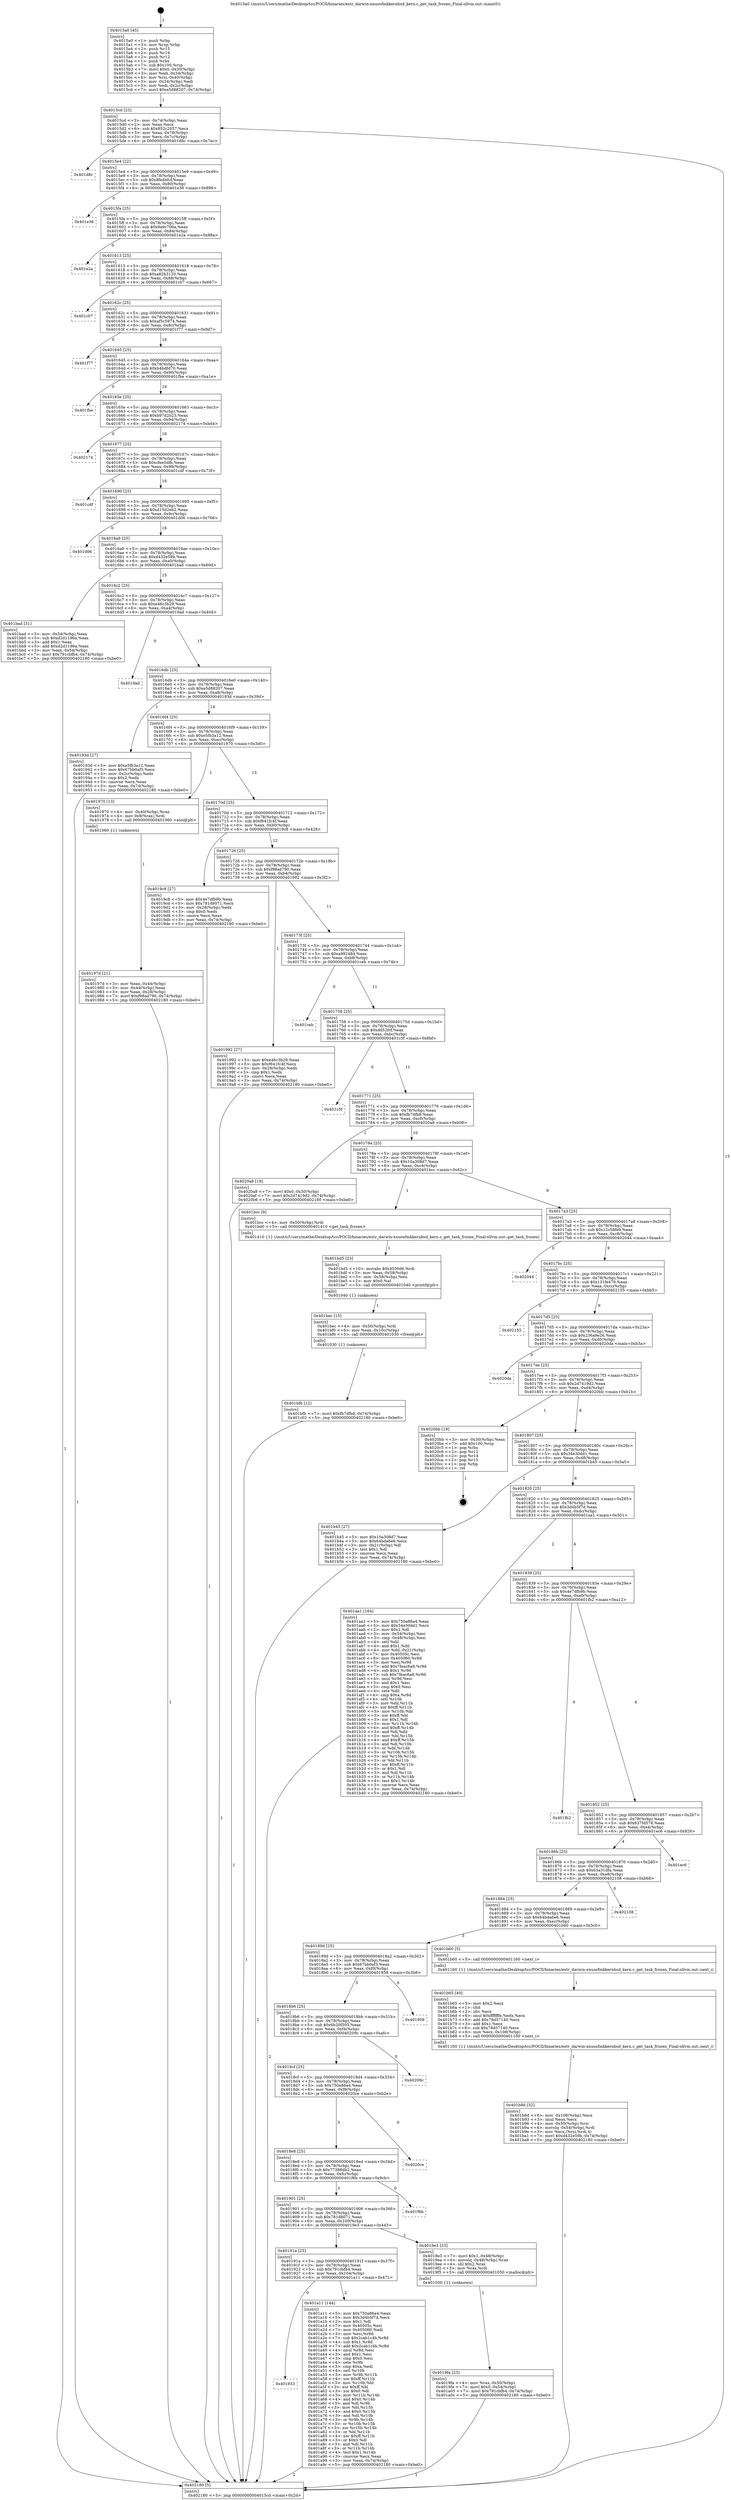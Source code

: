 digraph "0x4015a0" {
  label = "0x4015a0 (/mnt/c/Users/mathe/Desktop/tcc/POCII/binaries/extr_darwin-xnuosfmkkernbsd_kern.c_get_task_frozen_Final-ollvm.out::main(0))"
  labelloc = "t"
  node[shape=record]

  Entry [label="",width=0.3,height=0.3,shape=circle,fillcolor=black,style=filled]
  "0x4015cd" [label="{
     0x4015cd [23]\l
     | [instrs]\l
     &nbsp;&nbsp;0x4015cd \<+3\>: mov -0x74(%rbp),%eax\l
     &nbsp;&nbsp;0x4015d0 \<+2\>: mov %eax,%ecx\l
     &nbsp;&nbsp;0x4015d2 \<+6\>: sub $0x852c2057,%ecx\l
     &nbsp;&nbsp;0x4015d8 \<+3\>: mov %eax,-0x78(%rbp)\l
     &nbsp;&nbsp;0x4015db \<+3\>: mov %ecx,-0x7c(%rbp)\l
     &nbsp;&nbsp;0x4015de \<+6\>: je 0000000000401d8c \<main+0x7ec\>\l
  }"]
  "0x401d8c" [label="{
     0x401d8c\l
  }", style=dashed]
  "0x4015e4" [label="{
     0x4015e4 [22]\l
     | [instrs]\l
     &nbsp;&nbsp;0x4015e4 \<+5\>: jmp 00000000004015e9 \<main+0x49\>\l
     &nbsp;&nbsp;0x4015e9 \<+3\>: mov -0x78(%rbp),%eax\l
     &nbsp;&nbsp;0x4015ec \<+5\>: sub $0x8fe4bfcf,%eax\l
     &nbsp;&nbsp;0x4015f1 \<+3\>: mov %eax,-0x80(%rbp)\l
     &nbsp;&nbsp;0x4015f4 \<+6\>: je 0000000000401e36 \<main+0x896\>\l
  }"]
  Exit [label="",width=0.3,height=0.3,shape=circle,fillcolor=black,style=filled,peripheries=2]
  "0x401e36" [label="{
     0x401e36\l
  }", style=dashed]
  "0x4015fa" [label="{
     0x4015fa [25]\l
     | [instrs]\l
     &nbsp;&nbsp;0x4015fa \<+5\>: jmp 00000000004015ff \<main+0x5f\>\l
     &nbsp;&nbsp;0x4015ff \<+3\>: mov -0x78(%rbp),%eax\l
     &nbsp;&nbsp;0x401602 \<+5\>: sub $0x9a9c706a,%eax\l
     &nbsp;&nbsp;0x401607 \<+6\>: mov %eax,-0x84(%rbp)\l
     &nbsp;&nbsp;0x40160d \<+6\>: je 0000000000401e2a \<main+0x88a\>\l
  }"]
  "0x401bfb" [label="{
     0x401bfb [12]\l
     | [instrs]\l
     &nbsp;&nbsp;0x401bfb \<+7\>: movl $0xfb7dfb8,-0x74(%rbp)\l
     &nbsp;&nbsp;0x401c02 \<+5\>: jmp 0000000000402180 \<main+0xbe0\>\l
  }"]
  "0x401e2a" [label="{
     0x401e2a\l
  }", style=dashed]
  "0x401613" [label="{
     0x401613 [25]\l
     | [instrs]\l
     &nbsp;&nbsp;0x401613 \<+5\>: jmp 0000000000401618 \<main+0x78\>\l
     &nbsp;&nbsp;0x401618 \<+3\>: mov -0x78(%rbp),%eax\l
     &nbsp;&nbsp;0x40161b \<+5\>: sub $0xa82b3120,%eax\l
     &nbsp;&nbsp;0x401620 \<+6\>: mov %eax,-0x88(%rbp)\l
     &nbsp;&nbsp;0x401626 \<+6\>: je 0000000000401c07 \<main+0x667\>\l
  }"]
  "0x401bec" [label="{
     0x401bec [15]\l
     | [instrs]\l
     &nbsp;&nbsp;0x401bec \<+4\>: mov -0x50(%rbp),%rdi\l
     &nbsp;&nbsp;0x401bf0 \<+6\>: mov %eax,-0x10c(%rbp)\l
     &nbsp;&nbsp;0x401bf6 \<+5\>: call 0000000000401030 \<free@plt\>\l
     | [calls]\l
     &nbsp;&nbsp;0x401030 \{1\} (unknown)\l
  }"]
  "0x401c07" [label="{
     0x401c07\l
  }", style=dashed]
  "0x40162c" [label="{
     0x40162c [25]\l
     | [instrs]\l
     &nbsp;&nbsp;0x40162c \<+5\>: jmp 0000000000401631 \<main+0x91\>\l
     &nbsp;&nbsp;0x401631 \<+3\>: mov -0x78(%rbp),%eax\l
     &nbsp;&nbsp;0x401634 \<+5\>: sub $0xaf5c5974,%eax\l
     &nbsp;&nbsp;0x401639 \<+6\>: mov %eax,-0x8c(%rbp)\l
     &nbsp;&nbsp;0x40163f \<+6\>: je 0000000000401f77 \<main+0x9d7\>\l
  }"]
  "0x401bd5" [label="{
     0x401bd5 [23]\l
     | [instrs]\l
     &nbsp;&nbsp;0x401bd5 \<+10\>: movabs $0x4030d6,%rdi\l
     &nbsp;&nbsp;0x401bdf \<+3\>: mov %eax,-0x58(%rbp)\l
     &nbsp;&nbsp;0x401be2 \<+3\>: mov -0x58(%rbp),%esi\l
     &nbsp;&nbsp;0x401be5 \<+2\>: mov $0x0,%al\l
     &nbsp;&nbsp;0x401be7 \<+5\>: call 0000000000401040 \<printf@plt\>\l
     | [calls]\l
     &nbsp;&nbsp;0x401040 \{1\} (unknown)\l
  }"]
  "0x401f77" [label="{
     0x401f77\l
  }", style=dashed]
  "0x401645" [label="{
     0x401645 [25]\l
     | [instrs]\l
     &nbsp;&nbsp;0x401645 \<+5\>: jmp 000000000040164a \<main+0xaa\>\l
     &nbsp;&nbsp;0x40164a \<+3\>: mov -0x78(%rbp),%eax\l
     &nbsp;&nbsp;0x40164d \<+5\>: sub $0xb4bdfd70,%eax\l
     &nbsp;&nbsp;0x401652 \<+6\>: mov %eax,-0x90(%rbp)\l
     &nbsp;&nbsp;0x401658 \<+6\>: je 0000000000401fbe \<main+0xa1e\>\l
  }"]
  "0x401b8d" [label="{
     0x401b8d [32]\l
     | [instrs]\l
     &nbsp;&nbsp;0x401b8d \<+6\>: mov -0x108(%rbp),%ecx\l
     &nbsp;&nbsp;0x401b93 \<+3\>: imul %eax,%ecx\l
     &nbsp;&nbsp;0x401b96 \<+4\>: mov -0x50(%rbp),%rsi\l
     &nbsp;&nbsp;0x401b9a \<+4\>: movslq -0x54(%rbp),%rdi\l
     &nbsp;&nbsp;0x401b9e \<+3\>: mov %ecx,(%rsi,%rdi,4)\l
     &nbsp;&nbsp;0x401ba1 \<+7\>: movl $0xd432e59b,-0x74(%rbp)\l
     &nbsp;&nbsp;0x401ba8 \<+5\>: jmp 0000000000402180 \<main+0xbe0\>\l
  }"]
  "0x401fbe" [label="{
     0x401fbe\l
  }", style=dashed]
  "0x40165e" [label="{
     0x40165e [25]\l
     | [instrs]\l
     &nbsp;&nbsp;0x40165e \<+5\>: jmp 0000000000401663 \<main+0xc3\>\l
     &nbsp;&nbsp;0x401663 \<+3\>: mov -0x78(%rbp),%eax\l
     &nbsp;&nbsp;0x401666 \<+5\>: sub $0xb97d2b23,%eax\l
     &nbsp;&nbsp;0x40166b \<+6\>: mov %eax,-0x94(%rbp)\l
     &nbsp;&nbsp;0x401671 \<+6\>: je 0000000000402174 \<main+0xbd4\>\l
  }"]
  "0x401b65" [label="{
     0x401b65 [40]\l
     | [instrs]\l
     &nbsp;&nbsp;0x401b65 \<+5\>: mov $0x2,%ecx\l
     &nbsp;&nbsp;0x401b6a \<+1\>: cltd\l
     &nbsp;&nbsp;0x401b6b \<+2\>: idiv %ecx\l
     &nbsp;&nbsp;0x401b6d \<+6\>: imul $0xfffffffe,%edx,%ecx\l
     &nbsp;&nbsp;0x401b73 \<+6\>: add $0x78d57140,%ecx\l
     &nbsp;&nbsp;0x401b79 \<+3\>: add $0x1,%ecx\l
     &nbsp;&nbsp;0x401b7c \<+6\>: sub $0x78d57140,%ecx\l
     &nbsp;&nbsp;0x401b82 \<+6\>: mov %ecx,-0x108(%rbp)\l
     &nbsp;&nbsp;0x401b88 \<+5\>: call 0000000000401160 \<next_i\>\l
     | [calls]\l
     &nbsp;&nbsp;0x401160 \{1\} (/mnt/c/Users/mathe/Desktop/tcc/POCII/binaries/extr_darwin-xnuosfmkkernbsd_kern.c_get_task_frozen_Final-ollvm.out::next_i)\l
  }"]
  "0x402174" [label="{
     0x402174\l
  }", style=dashed]
  "0x401677" [label="{
     0x401677 [25]\l
     | [instrs]\l
     &nbsp;&nbsp;0x401677 \<+5\>: jmp 000000000040167c \<main+0xdc\>\l
     &nbsp;&nbsp;0x40167c \<+3\>: mov -0x78(%rbp),%eax\l
     &nbsp;&nbsp;0x40167f \<+5\>: sub $0xcfee5dfb,%eax\l
     &nbsp;&nbsp;0x401684 \<+6\>: mov %eax,-0x98(%rbp)\l
     &nbsp;&nbsp;0x40168a \<+6\>: je 0000000000401cdf \<main+0x73f\>\l
  }"]
  "0x401933" [label="{
     0x401933\l
  }", style=dashed]
  "0x401cdf" [label="{
     0x401cdf\l
  }", style=dashed]
  "0x401690" [label="{
     0x401690 [25]\l
     | [instrs]\l
     &nbsp;&nbsp;0x401690 \<+5\>: jmp 0000000000401695 \<main+0xf5\>\l
     &nbsp;&nbsp;0x401695 \<+3\>: mov -0x78(%rbp),%eax\l
     &nbsp;&nbsp;0x401698 \<+5\>: sub $0xd15d2eb2,%eax\l
     &nbsp;&nbsp;0x40169d \<+6\>: mov %eax,-0x9c(%rbp)\l
     &nbsp;&nbsp;0x4016a3 \<+6\>: je 0000000000401d06 \<main+0x766\>\l
  }"]
  "0x401a11" [label="{
     0x401a11 [144]\l
     | [instrs]\l
     &nbsp;&nbsp;0x401a11 \<+5\>: mov $0x750a86a4,%eax\l
     &nbsp;&nbsp;0x401a16 \<+5\>: mov $0x3d4b5f7d,%ecx\l
     &nbsp;&nbsp;0x401a1b \<+2\>: mov $0x1,%dl\l
     &nbsp;&nbsp;0x401a1d \<+7\>: mov 0x40505c,%esi\l
     &nbsp;&nbsp;0x401a24 \<+7\>: mov 0x405060,%edi\l
     &nbsp;&nbsp;0x401a2b \<+3\>: mov %esi,%r8d\l
     &nbsp;&nbsp;0x401a2e \<+7\>: sub $0x2cab1c4b,%r8d\l
     &nbsp;&nbsp;0x401a35 \<+4\>: sub $0x1,%r8d\l
     &nbsp;&nbsp;0x401a39 \<+7\>: add $0x2cab1c4b,%r8d\l
     &nbsp;&nbsp;0x401a40 \<+4\>: imul %r8d,%esi\l
     &nbsp;&nbsp;0x401a44 \<+3\>: and $0x1,%esi\l
     &nbsp;&nbsp;0x401a47 \<+3\>: cmp $0x0,%esi\l
     &nbsp;&nbsp;0x401a4a \<+4\>: sete %r9b\l
     &nbsp;&nbsp;0x401a4e \<+3\>: cmp $0xa,%edi\l
     &nbsp;&nbsp;0x401a51 \<+4\>: setl %r10b\l
     &nbsp;&nbsp;0x401a55 \<+3\>: mov %r9b,%r11b\l
     &nbsp;&nbsp;0x401a58 \<+4\>: xor $0xff,%r11b\l
     &nbsp;&nbsp;0x401a5c \<+3\>: mov %r10b,%bl\l
     &nbsp;&nbsp;0x401a5f \<+3\>: xor $0xff,%bl\l
     &nbsp;&nbsp;0x401a62 \<+3\>: xor $0x0,%dl\l
     &nbsp;&nbsp;0x401a65 \<+3\>: mov %r11b,%r14b\l
     &nbsp;&nbsp;0x401a68 \<+4\>: and $0x0,%r14b\l
     &nbsp;&nbsp;0x401a6c \<+3\>: and %dl,%r9b\l
     &nbsp;&nbsp;0x401a6f \<+3\>: mov %bl,%r15b\l
     &nbsp;&nbsp;0x401a72 \<+4\>: and $0x0,%r15b\l
     &nbsp;&nbsp;0x401a76 \<+3\>: and %dl,%r10b\l
     &nbsp;&nbsp;0x401a79 \<+3\>: or %r9b,%r14b\l
     &nbsp;&nbsp;0x401a7c \<+3\>: or %r10b,%r15b\l
     &nbsp;&nbsp;0x401a7f \<+3\>: xor %r15b,%r14b\l
     &nbsp;&nbsp;0x401a82 \<+3\>: or %bl,%r11b\l
     &nbsp;&nbsp;0x401a85 \<+4\>: xor $0xff,%r11b\l
     &nbsp;&nbsp;0x401a89 \<+3\>: or $0x0,%dl\l
     &nbsp;&nbsp;0x401a8c \<+3\>: and %dl,%r11b\l
     &nbsp;&nbsp;0x401a8f \<+3\>: or %r11b,%r14b\l
     &nbsp;&nbsp;0x401a92 \<+4\>: test $0x1,%r14b\l
     &nbsp;&nbsp;0x401a96 \<+3\>: cmovne %ecx,%eax\l
     &nbsp;&nbsp;0x401a99 \<+3\>: mov %eax,-0x74(%rbp)\l
     &nbsp;&nbsp;0x401a9c \<+5\>: jmp 0000000000402180 \<main+0xbe0\>\l
  }"]
  "0x401d06" [label="{
     0x401d06\l
  }", style=dashed]
  "0x4016a9" [label="{
     0x4016a9 [25]\l
     | [instrs]\l
     &nbsp;&nbsp;0x4016a9 \<+5\>: jmp 00000000004016ae \<main+0x10e\>\l
     &nbsp;&nbsp;0x4016ae \<+3\>: mov -0x78(%rbp),%eax\l
     &nbsp;&nbsp;0x4016b1 \<+5\>: sub $0xd432e59b,%eax\l
     &nbsp;&nbsp;0x4016b6 \<+6\>: mov %eax,-0xa0(%rbp)\l
     &nbsp;&nbsp;0x4016bc \<+6\>: je 0000000000401bad \<main+0x60d\>\l
  }"]
  "0x4019fa" [label="{
     0x4019fa [23]\l
     | [instrs]\l
     &nbsp;&nbsp;0x4019fa \<+4\>: mov %rax,-0x50(%rbp)\l
     &nbsp;&nbsp;0x4019fe \<+7\>: movl $0x0,-0x54(%rbp)\l
     &nbsp;&nbsp;0x401a05 \<+7\>: movl $0x791cbfb4,-0x74(%rbp)\l
     &nbsp;&nbsp;0x401a0c \<+5\>: jmp 0000000000402180 \<main+0xbe0\>\l
  }"]
  "0x401bad" [label="{
     0x401bad [31]\l
     | [instrs]\l
     &nbsp;&nbsp;0x401bad \<+3\>: mov -0x54(%rbp),%eax\l
     &nbsp;&nbsp;0x401bb0 \<+5\>: sub $0xd2d1196a,%eax\l
     &nbsp;&nbsp;0x401bb5 \<+3\>: add $0x1,%eax\l
     &nbsp;&nbsp;0x401bb8 \<+5\>: add $0xd2d1196a,%eax\l
     &nbsp;&nbsp;0x401bbd \<+3\>: mov %eax,-0x54(%rbp)\l
     &nbsp;&nbsp;0x401bc0 \<+7\>: movl $0x791cbfb4,-0x74(%rbp)\l
     &nbsp;&nbsp;0x401bc7 \<+5\>: jmp 0000000000402180 \<main+0xbe0\>\l
  }"]
  "0x4016c2" [label="{
     0x4016c2 [25]\l
     | [instrs]\l
     &nbsp;&nbsp;0x4016c2 \<+5\>: jmp 00000000004016c7 \<main+0x127\>\l
     &nbsp;&nbsp;0x4016c7 \<+3\>: mov -0x78(%rbp),%eax\l
     &nbsp;&nbsp;0x4016ca \<+5\>: sub $0xe46c3b29,%eax\l
     &nbsp;&nbsp;0x4016cf \<+6\>: mov %eax,-0xa4(%rbp)\l
     &nbsp;&nbsp;0x4016d5 \<+6\>: je 00000000004019ad \<main+0x40d\>\l
  }"]
  "0x40191a" [label="{
     0x40191a [25]\l
     | [instrs]\l
     &nbsp;&nbsp;0x40191a \<+5\>: jmp 000000000040191f \<main+0x37f\>\l
     &nbsp;&nbsp;0x40191f \<+3\>: mov -0x78(%rbp),%eax\l
     &nbsp;&nbsp;0x401922 \<+5\>: sub $0x791cbfb4,%eax\l
     &nbsp;&nbsp;0x401927 \<+6\>: mov %eax,-0x104(%rbp)\l
     &nbsp;&nbsp;0x40192d \<+6\>: je 0000000000401a11 \<main+0x471\>\l
  }"]
  "0x4019ad" [label="{
     0x4019ad\l
  }", style=dashed]
  "0x4016db" [label="{
     0x4016db [25]\l
     | [instrs]\l
     &nbsp;&nbsp;0x4016db \<+5\>: jmp 00000000004016e0 \<main+0x140\>\l
     &nbsp;&nbsp;0x4016e0 \<+3\>: mov -0x78(%rbp),%eax\l
     &nbsp;&nbsp;0x4016e3 \<+5\>: sub $0xe5d88207,%eax\l
     &nbsp;&nbsp;0x4016e8 \<+6\>: mov %eax,-0xa8(%rbp)\l
     &nbsp;&nbsp;0x4016ee \<+6\>: je 000000000040193d \<main+0x39d\>\l
  }"]
  "0x4019e3" [label="{
     0x4019e3 [23]\l
     | [instrs]\l
     &nbsp;&nbsp;0x4019e3 \<+7\>: movl $0x1,-0x48(%rbp)\l
     &nbsp;&nbsp;0x4019ea \<+4\>: movslq -0x48(%rbp),%rax\l
     &nbsp;&nbsp;0x4019ee \<+4\>: shl $0x2,%rax\l
     &nbsp;&nbsp;0x4019f2 \<+3\>: mov %rax,%rdi\l
     &nbsp;&nbsp;0x4019f5 \<+5\>: call 0000000000401050 \<malloc@plt\>\l
     | [calls]\l
     &nbsp;&nbsp;0x401050 \{1\} (unknown)\l
  }"]
  "0x40193d" [label="{
     0x40193d [27]\l
     | [instrs]\l
     &nbsp;&nbsp;0x40193d \<+5\>: mov $0xe5fb3a12,%eax\l
     &nbsp;&nbsp;0x401942 \<+5\>: mov $0x67bb0af3,%ecx\l
     &nbsp;&nbsp;0x401947 \<+3\>: mov -0x2c(%rbp),%edx\l
     &nbsp;&nbsp;0x40194a \<+3\>: cmp $0x2,%edx\l
     &nbsp;&nbsp;0x40194d \<+3\>: cmovne %ecx,%eax\l
     &nbsp;&nbsp;0x401950 \<+3\>: mov %eax,-0x74(%rbp)\l
     &nbsp;&nbsp;0x401953 \<+5\>: jmp 0000000000402180 \<main+0xbe0\>\l
  }"]
  "0x4016f4" [label="{
     0x4016f4 [25]\l
     | [instrs]\l
     &nbsp;&nbsp;0x4016f4 \<+5\>: jmp 00000000004016f9 \<main+0x159\>\l
     &nbsp;&nbsp;0x4016f9 \<+3\>: mov -0x78(%rbp),%eax\l
     &nbsp;&nbsp;0x4016fc \<+5\>: sub $0xe5fb3a12,%eax\l
     &nbsp;&nbsp;0x401701 \<+6\>: mov %eax,-0xac(%rbp)\l
     &nbsp;&nbsp;0x401707 \<+6\>: je 0000000000401970 \<main+0x3d0\>\l
  }"]
  "0x402180" [label="{
     0x402180 [5]\l
     | [instrs]\l
     &nbsp;&nbsp;0x402180 \<+5\>: jmp 00000000004015cd \<main+0x2d\>\l
  }"]
  "0x4015a0" [label="{
     0x4015a0 [45]\l
     | [instrs]\l
     &nbsp;&nbsp;0x4015a0 \<+1\>: push %rbp\l
     &nbsp;&nbsp;0x4015a1 \<+3\>: mov %rsp,%rbp\l
     &nbsp;&nbsp;0x4015a4 \<+2\>: push %r15\l
     &nbsp;&nbsp;0x4015a6 \<+2\>: push %r14\l
     &nbsp;&nbsp;0x4015a8 \<+2\>: push %r12\l
     &nbsp;&nbsp;0x4015aa \<+1\>: push %rbx\l
     &nbsp;&nbsp;0x4015ab \<+7\>: sub $0x100,%rsp\l
     &nbsp;&nbsp;0x4015b2 \<+7\>: movl $0x0,-0x30(%rbp)\l
     &nbsp;&nbsp;0x4015b9 \<+3\>: mov %edi,-0x34(%rbp)\l
     &nbsp;&nbsp;0x4015bc \<+4\>: mov %rsi,-0x40(%rbp)\l
     &nbsp;&nbsp;0x4015c0 \<+3\>: mov -0x34(%rbp),%edi\l
     &nbsp;&nbsp;0x4015c3 \<+3\>: mov %edi,-0x2c(%rbp)\l
     &nbsp;&nbsp;0x4015c6 \<+7\>: movl $0xe5d88207,-0x74(%rbp)\l
  }"]
  "0x401901" [label="{
     0x401901 [25]\l
     | [instrs]\l
     &nbsp;&nbsp;0x401901 \<+5\>: jmp 0000000000401906 \<main+0x366\>\l
     &nbsp;&nbsp;0x401906 \<+3\>: mov -0x78(%rbp),%eax\l
     &nbsp;&nbsp;0x401909 \<+5\>: sub $0x781d8071,%eax\l
     &nbsp;&nbsp;0x40190e \<+6\>: mov %eax,-0x100(%rbp)\l
     &nbsp;&nbsp;0x401914 \<+6\>: je 00000000004019e3 \<main+0x443\>\l
  }"]
  "0x401970" [label="{
     0x401970 [13]\l
     | [instrs]\l
     &nbsp;&nbsp;0x401970 \<+4\>: mov -0x40(%rbp),%rax\l
     &nbsp;&nbsp;0x401974 \<+4\>: mov 0x8(%rax),%rdi\l
     &nbsp;&nbsp;0x401978 \<+5\>: call 0000000000401060 \<atoi@plt\>\l
     | [calls]\l
     &nbsp;&nbsp;0x401060 \{1\} (unknown)\l
  }"]
  "0x40170d" [label="{
     0x40170d [25]\l
     | [instrs]\l
     &nbsp;&nbsp;0x40170d \<+5\>: jmp 0000000000401712 \<main+0x172\>\l
     &nbsp;&nbsp;0x401712 \<+3\>: mov -0x78(%rbp),%eax\l
     &nbsp;&nbsp;0x401715 \<+5\>: sub $0xf641fc4f,%eax\l
     &nbsp;&nbsp;0x40171a \<+6\>: mov %eax,-0xb0(%rbp)\l
     &nbsp;&nbsp;0x401720 \<+6\>: je 00000000004019c8 \<main+0x428\>\l
  }"]
  "0x40197d" [label="{
     0x40197d [21]\l
     | [instrs]\l
     &nbsp;&nbsp;0x40197d \<+3\>: mov %eax,-0x44(%rbp)\l
     &nbsp;&nbsp;0x401980 \<+3\>: mov -0x44(%rbp),%eax\l
     &nbsp;&nbsp;0x401983 \<+3\>: mov %eax,-0x28(%rbp)\l
     &nbsp;&nbsp;0x401986 \<+7\>: movl $0xf98ad790,-0x74(%rbp)\l
     &nbsp;&nbsp;0x40198d \<+5\>: jmp 0000000000402180 \<main+0xbe0\>\l
  }"]
  "0x401f6b" [label="{
     0x401f6b\l
  }", style=dashed]
  "0x4019c8" [label="{
     0x4019c8 [27]\l
     | [instrs]\l
     &nbsp;&nbsp;0x4019c8 \<+5\>: mov $0x4e7dfb9b,%eax\l
     &nbsp;&nbsp;0x4019cd \<+5\>: mov $0x781d8071,%ecx\l
     &nbsp;&nbsp;0x4019d2 \<+3\>: mov -0x28(%rbp),%edx\l
     &nbsp;&nbsp;0x4019d5 \<+3\>: cmp $0x0,%edx\l
     &nbsp;&nbsp;0x4019d8 \<+3\>: cmove %ecx,%eax\l
     &nbsp;&nbsp;0x4019db \<+3\>: mov %eax,-0x74(%rbp)\l
     &nbsp;&nbsp;0x4019de \<+5\>: jmp 0000000000402180 \<main+0xbe0\>\l
  }"]
  "0x401726" [label="{
     0x401726 [25]\l
     | [instrs]\l
     &nbsp;&nbsp;0x401726 \<+5\>: jmp 000000000040172b \<main+0x18b\>\l
     &nbsp;&nbsp;0x40172b \<+3\>: mov -0x78(%rbp),%eax\l
     &nbsp;&nbsp;0x40172e \<+5\>: sub $0xf98ad790,%eax\l
     &nbsp;&nbsp;0x401733 \<+6\>: mov %eax,-0xb4(%rbp)\l
     &nbsp;&nbsp;0x401739 \<+6\>: je 0000000000401992 \<main+0x3f2\>\l
  }"]
  "0x4018e8" [label="{
     0x4018e8 [25]\l
     | [instrs]\l
     &nbsp;&nbsp;0x4018e8 \<+5\>: jmp 00000000004018ed \<main+0x34d\>\l
     &nbsp;&nbsp;0x4018ed \<+3\>: mov -0x78(%rbp),%eax\l
     &nbsp;&nbsp;0x4018f0 \<+5\>: sub $0x77388db2,%eax\l
     &nbsp;&nbsp;0x4018f5 \<+6\>: mov %eax,-0xfc(%rbp)\l
     &nbsp;&nbsp;0x4018fb \<+6\>: je 0000000000401f6b \<main+0x9cb\>\l
  }"]
  "0x401992" [label="{
     0x401992 [27]\l
     | [instrs]\l
     &nbsp;&nbsp;0x401992 \<+5\>: mov $0xe46c3b29,%eax\l
     &nbsp;&nbsp;0x401997 \<+5\>: mov $0xf641fc4f,%ecx\l
     &nbsp;&nbsp;0x40199c \<+3\>: mov -0x28(%rbp),%edx\l
     &nbsp;&nbsp;0x40199f \<+3\>: cmp $0x1,%edx\l
     &nbsp;&nbsp;0x4019a2 \<+3\>: cmovl %ecx,%eax\l
     &nbsp;&nbsp;0x4019a5 \<+3\>: mov %eax,-0x74(%rbp)\l
     &nbsp;&nbsp;0x4019a8 \<+5\>: jmp 0000000000402180 \<main+0xbe0\>\l
  }"]
  "0x40173f" [label="{
     0x40173f [25]\l
     | [instrs]\l
     &nbsp;&nbsp;0x40173f \<+5\>: jmp 0000000000401744 \<main+0x1a4\>\l
     &nbsp;&nbsp;0x401744 \<+3\>: mov -0x78(%rbp),%eax\l
     &nbsp;&nbsp;0x401747 \<+5\>: sub $0xa992484,%eax\l
     &nbsp;&nbsp;0x40174c \<+6\>: mov %eax,-0xb8(%rbp)\l
     &nbsp;&nbsp;0x401752 \<+6\>: je 0000000000401ceb \<main+0x74b\>\l
  }"]
  "0x4020ce" [label="{
     0x4020ce\l
  }", style=dashed]
  "0x401ceb" [label="{
     0x401ceb\l
  }", style=dashed]
  "0x401758" [label="{
     0x401758 [25]\l
     | [instrs]\l
     &nbsp;&nbsp;0x401758 \<+5\>: jmp 000000000040175d \<main+0x1bd\>\l
     &nbsp;&nbsp;0x40175d \<+3\>: mov -0x78(%rbp),%eax\l
     &nbsp;&nbsp;0x401760 \<+5\>: sub $0xdd52fcf,%eax\l
     &nbsp;&nbsp;0x401765 \<+6\>: mov %eax,-0xbc(%rbp)\l
     &nbsp;&nbsp;0x40176b \<+6\>: je 0000000000401c5f \<main+0x6bf\>\l
  }"]
  "0x4018cf" [label="{
     0x4018cf [25]\l
     | [instrs]\l
     &nbsp;&nbsp;0x4018cf \<+5\>: jmp 00000000004018d4 \<main+0x334\>\l
     &nbsp;&nbsp;0x4018d4 \<+3\>: mov -0x78(%rbp),%eax\l
     &nbsp;&nbsp;0x4018d7 \<+5\>: sub $0x750a86a4,%eax\l
     &nbsp;&nbsp;0x4018dc \<+6\>: mov %eax,-0xf8(%rbp)\l
     &nbsp;&nbsp;0x4018e2 \<+6\>: je 00000000004020ce \<main+0xb2e\>\l
  }"]
  "0x401c5f" [label="{
     0x401c5f\l
  }", style=dashed]
  "0x401771" [label="{
     0x401771 [25]\l
     | [instrs]\l
     &nbsp;&nbsp;0x401771 \<+5\>: jmp 0000000000401776 \<main+0x1d6\>\l
     &nbsp;&nbsp;0x401776 \<+3\>: mov -0x78(%rbp),%eax\l
     &nbsp;&nbsp;0x401779 \<+5\>: sub $0xfb7dfb8,%eax\l
     &nbsp;&nbsp;0x40177e \<+6\>: mov %eax,-0xc0(%rbp)\l
     &nbsp;&nbsp;0x401784 \<+6\>: je 00000000004020a8 \<main+0xb08\>\l
  }"]
  "0x40209c" [label="{
     0x40209c\l
  }", style=dashed]
  "0x4020a8" [label="{
     0x4020a8 [19]\l
     | [instrs]\l
     &nbsp;&nbsp;0x4020a8 \<+7\>: movl $0x0,-0x30(%rbp)\l
     &nbsp;&nbsp;0x4020af \<+7\>: movl $0x2d7419d2,-0x74(%rbp)\l
     &nbsp;&nbsp;0x4020b6 \<+5\>: jmp 0000000000402180 \<main+0xbe0\>\l
  }"]
  "0x40178a" [label="{
     0x40178a [25]\l
     | [instrs]\l
     &nbsp;&nbsp;0x40178a \<+5\>: jmp 000000000040178f \<main+0x1ef\>\l
     &nbsp;&nbsp;0x40178f \<+3\>: mov -0x78(%rbp),%eax\l
     &nbsp;&nbsp;0x401792 \<+5\>: sub $0x10a308d7,%eax\l
     &nbsp;&nbsp;0x401797 \<+6\>: mov %eax,-0xc4(%rbp)\l
     &nbsp;&nbsp;0x40179d \<+6\>: je 0000000000401bcc \<main+0x62c\>\l
  }"]
  "0x4018b6" [label="{
     0x4018b6 [25]\l
     | [instrs]\l
     &nbsp;&nbsp;0x4018b6 \<+5\>: jmp 00000000004018bb \<main+0x31b\>\l
     &nbsp;&nbsp;0x4018bb \<+3\>: mov -0x78(%rbp),%eax\l
     &nbsp;&nbsp;0x4018be \<+5\>: sub $0x6b20f505,%eax\l
     &nbsp;&nbsp;0x4018c3 \<+6\>: mov %eax,-0xf4(%rbp)\l
     &nbsp;&nbsp;0x4018c9 \<+6\>: je 000000000040209c \<main+0xafc\>\l
  }"]
  "0x401bcc" [label="{
     0x401bcc [9]\l
     | [instrs]\l
     &nbsp;&nbsp;0x401bcc \<+4\>: mov -0x50(%rbp),%rdi\l
     &nbsp;&nbsp;0x401bd0 \<+5\>: call 0000000000401410 \<get_task_frozen\>\l
     | [calls]\l
     &nbsp;&nbsp;0x401410 \{1\} (/mnt/c/Users/mathe/Desktop/tcc/POCII/binaries/extr_darwin-xnuosfmkkernbsd_kern.c_get_task_frozen_Final-ollvm.out::get_task_frozen)\l
  }"]
  "0x4017a3" [label="{
     0x4017a3 [25]\l
     | [instrs]\l
     &nbsp;&nbsp;0x4017a3 \<+5\>: jmp 00000000004017a8 \<main+0x208\>\l
     &nbsp;&nbsp;0x4017a8 \<+3\>: mov -0x78(%rbp),%eax\l
     &nbsp;&nbsp;0x4017ab \<+5\>: sub $0x12c58fe9,%eax\l
     &nbsp;&nbsp;0x4017b0 \<+6\>: mov %eax,-0xc8(%rbp)\l
     &nbsp;&nbsp;0x4017b6 \<+6\>: je 0000000000402044 \<main+0xaa4\>\l
  }"]
  "0x401958" [label="{
     0x401958\l
  }", style=dashed]
  "0x402044" [label="{
     0x402044\l
  }", style=dashed]
  "0x4017bc" [label="{
     0x4017bc [25]\l
     | [instrs]\l
     &nbsp;&nbsp;0x4017bc \<+5\>: jmp 00000000004017c1 \<main+0x221\>\l
     &nbsp;&nbsp;0x4017c1 \<+3\>: mov -0x78(%rbp),%eax\l
     &nbsp;&nbsp;0x4017c4 \<+5\>: sub $0x131fe479,%eax\l
     &nbsp;&nbsp;0x4017c9 \<+6\>: mov %eax,-0xcc(%rbp)\l
     &nbsp;&nbsp;0x4017cf \<+6\>: je 0000000000402155 \<main+0xbb5\>\l
  }"]
  "0x40189d" [label="{
     0x40189d [25]\l
     | [instrs]\l
     &nbsp;&nbsp;0x40189d \<+5\>: jmp 00000000004018a2 \<main+0x302\>\l
     &nbsp;&nbsp;0x4018a2 \<+3\>: mov -0x78(%rbp),%eax\l
     &nbsp;&nbsp;0x4018a5 \<+5\>: sub $0x67bb0af3,%eax\l
     &nbsp;&nbsp;0x4018aa \<+6\>: mov %eax,-0xf0(%rbp)\l
     &nbsp;&nbsp;0x4018b0 \<+6\>: je 0000000000401958 \<main+0x3b8\>\l
  }"]
  "0x402155" [label="{
     0x402155\l
  }", style=dashed]
  "0x4017d5" [label="{
     0x4017d5 [25]\l
     | [instrs]\l
     &nbsp;&nbsp;0x4017d5 \<+5\>: jmp 00000000004017da \<main+0x23a\>\l
     &nbsp;&nbsp;0x4017da \<+3\>: mov -0x78(%rbp),%eax\l
     &nbsp;&nbsp;0x4017dd \<+5\>: sub $0x236a9e26,%eax\l
     &nbsp;&nbsp;0x4017e2 \<+6\>: mov %eax,-0xd0(%rbp)\l
     &nbsp;&nbsp;0x4017e8 \<+6\>: je 00000000004020da \<main+0xb3a\>\l
  }"]
  "0x401b60" [label="{
     0x401b60 [5]\l
     | [instrs]\l
     &nbsp;&nbsp;0x401b60 \<+5\>: call 0000000000401160 \<next_i\>\l
     | [calls]\l
     &nbsp;&nbsp;0x401160 \{1\} (/mnt/c/Users/mathe/Desktop/tcc/POCII/binaries/extr_darwin-xnuosfmkkernbsd_kern.c_get_task_frozen_Final-ollvm.out::next_i)\l
  }"]
  "0x4020da" [label="{
     0x4020da\l
  }", style=dashed]
  "0x4017ee" [label="{
     0x4017ee [25]\l
     | [instrs]\l
     &nbsp;&nbsp;0x4017ee \<+5\>: jmp 00000000004017f3 \<main+0x253\>\l
     &nbsp;&nbsp;0x4017f3 \<+3\>: mov -0x78(%rbp),%eax\l
     &nbsp;&nbsp;0x4017f6 \<+5\>: sub $0x2d7419d2,%eax\l
     &nbsp;&nbsp;0x4017fb \<+6\>: mov %eax,-0xd4(%rbp)\l
     &nbsp;&nbsp;0x401801 \<+6\>: je 00000000004020bb \<main+0xb1b\>\l
  }"]
  "0x401884" [label="{
     0x401884 [25]\l
     | [instrs]\l
     &nbsp;&nbsp;0x401884 \<+5\>: jmp 0000000000401889 \<main+0x2e9\>\l
     &nbsp;&nbsp;0x401889 \<+3\>: mov -0x78(%rbp),%eax\l
     &nbsp;&nbsp;0x40188c \<+5\>: sub $0x64bda6e6,%eax\l
     &nbsp;&nbsp;0x401891 \<+6\>: mov %eax,-0xec(%rbp)\l
     &nbsp;&nbsp;0x401897 \<+6\>: je 0000000000401b60 \<main+0x5c0\>\l
  }"]
  "0x4020bb" [label="{
     0x4020bb [19]\l
     | [instrs]\l
     &nbsp;&nbsp;0x4020bb \<+3\>: mov -0x30(%rbp),%eax\l
     &nbsp;&nbsp;0x4020be \<+7\>: add $0x100,%rsp\l
     &nbsp;&nbsp;0x4020c5 \<+1\>: pop %rbx\l
     &nbsp;&nbsp;0x4020c6 \<+2\>: pop %r12\l
     &nbsp;&nbsp;0x4020c8 \<+2\>: pop %r14\l
     &nbsp;&nbsp;0x4020ca \<+2\>: pop %r15\l
     &nbsp;&nbsp;0x4020cc \<+1\>: pop %rbp\l
     &nbsp;&nbsp;0x4020cd \<+1\>: ret\l
  }"]
  "0x401807" [label="{
     0x401807 [25]\l
     | [instrs]\l
     &nbsp;&nbsp;0x401807 \<+5\>: jmp 000000000040180c \<main+0x26c\>\l
     &nbsp;&nbsp;0x40180c \<+3\>: mov -0x78(%rbp),%eax\l
     &nbsp;&nbsp;0x40180f \<+5\>: sub $0x34e30dd1,%eax\l
     &nbsp;&nbsp;0x401814 \<+6\>: mov %eax,-0xd8(%rbp)\l
     &nbsp;&nbsp;0x40181a \<+6\>: je 0000000000401b45 \<main+0x5a5\>\l
  }"]
  "0x402108" [label="{
     0x402108\l
  }", style=dashed]
  "0x401b45" [label="{
     0x401b45 [27]\l
     | [instrs]\l
     &nbsp;&nbsp;0x401b45 \<+5\>: mov $0x10a308d7,%eax\l
     &nbsp;&nbsp;0x401b4a \<+5\>: mov $0x64bda6e6,%ecx\l
     &nbsp;&nbsp;0x401b4f \<+3\>: mov -0x21(%rbp),%dl\l
     &nbsp;&nbsp;0x401b52 \<+3\>: test $0x1,%dl\l
     &nbsp;&nbsp;0x401b55 \<+3\>: cmovne %ecx,%eax\l
     &nbsp;&nbsp;0x401b58 \<+3\>: mov %eax,-0x74(%rbp)\l
     &nbsp;&nbsp;0x401b5b \<+5\>: jmp 0000000000402180 \<main+0xbe0\>\l
  }"]
  "0x401820" [label="{
     0x401820 [25]\l
     | [instrs]\l
     &nbsp;&nbsp;0x401820 \<+5\>: jmp 0000000000401825 \<main+0x285\>\l
     &nbsp;&nbsp;0x401825 \<+3\>: mov -0x78(%rbp),%eax\l
     &nbsp;&nbsp;0x401828 \<+5\>: sub $0x3d4b5f7d,%eax\l
     &nbsp;&nbsp;0x40182d \<+6\>: mov %eax,-0xdc(%rbp)\l
     &nbsp;&nbsp;0x401833 \<+6\>: je 0000000000401aa1 \<main+0x501\>\l
  }"]
  "0x40186b" [label="{
     0x40186b [25]\l
     | [instrs]\l
     &nbsp;&nbsp;0x40186b \<+5\>: jmp 0000000000401870 \<main+0x2d0\>\l
     &nbsp;&nbsp;0x401870 \<+3\>: mov -0x78(%rbp),%eax\l
     &nbsp;&nbsp;0x401873 \<+5\>: sub $0x63a31dfa,%eax\l
     &nbsp;&nbsp;0x401878 \<+6\>: mov %eax,-0xe8(%rbp)\l
     &nbsp;&nbsp;0x40187e \<+6\>: je 0000000000402108 \<main+0xb68\>\l
  }"]
  "0x401aa1" [label="{
     0x401aa1 [164]\l
     | [instrs]\l
     &nbsp;&nbsp;0x401aa1 \<+5\>: mov $0x750a86a4,%eax\l
     &nbsp;&nbsp;0x401aa6 \<+5\>: mov $0x34e30dd1,%ecx\l
     &nbsp;&nbsp;0x401aab \<+2\>: mov $0x1,%dl\l
     &nbsp;&nbsp;0x401aad \<+3\>: mov -0x54(%rbp),%esi\l
     &nbsp;&nbsp;0x401ab0 \<+3\>: cmp -0x48(%rbp),%esi\l
     &nbsp;&nbsp;0x401ab3 \<+4\>: setl %dil\l
     &nbsp;&nbsp;0x401ab7 \<+4\>: and $0x1,%dil\l
     &nbsp;&nbsp;0x401abb \<+4\>: mov %dil,-0x21(%rbp)\l
     &nbsp;&nbsp;0x401abf \<+7\>: mov 0x40505c,%esi\l
     &nbsp;&nbsp;0x401ac6 \<+8\>: mov 0x405060,%r8d\l
     &nbsp;&nbsp;0x401ace \<+3\>: mov %esi,%r9d\l
     &nbsp;&nbsp;0x401ad1 \<+7\>: add $0x7feac6a8,%r9d\l
     &nbsp;&nbsp;0x401ad8 \<+4\>: sub $0x1,%r9d\l
     &nbsp;&nbsp;0x401adc \<+7\>: sub $0x7feac6a8,%r9d\l
     &nbsp;&nbsp;0x401ae3 \<+4\>: imul %r9d,%esi\l
     &nbsp;&nbsp;0x401ae7 \<+3\>: and $0x1,%esi\l
     &nbsp;&nbsp;0x401aea \<+3\>: cmp $0x0,%esi\l
     &nbsp;&nbsp;0x401aed \<+4\>: sete %dil\l
     &nbsp;&nbsp;0x401af1 \<+4\>: cmp $0xa,%r8d\l
     &nbsp;&nbsp;0x401af5 \<+4\>: setl %r10b\l
     &nbsp;&nbsp;0x401af9 \<+3\>: mov %dil,%r11b\l
     &nbsp;&nbsp;0x401afc \<+4\>: xor $0xff,%r11b\l
     &nbsp;&nbsp;0x401b00 \<+3\>: mov %r10b,%bl\l
     &nbsp;&nbsp;0x401b03 \<+3\>: xor $0xff,%bl\l
     &nbsp;&nbsp;0x401b06 \<+3\>: xor $0x1,%dl\l
     &nbsp;&nbsp;0x401b09 \<+3\>: mov %r11b,%r14b\l
     &nbsp;&nbsp;0x401b0c \<+4\>: and $0xff,%r14b\l
     &nbsp;&nbsp;0x401b10 \<+3\>: and %dl,%dil\l
     &nbsp;&nbsp;0x401b13 \<+3\>: mov %bl,%r15b\l
     &nbsp;&nbsp;0x401b16 \<+4\>: and $0xff,%r15b\l
     &nbsp;&nbsp;0x401b1a \<+3\>: and %dl,%r10b\l
     &nbsp;&nbsp;0x401b1d \<+3\>: or %dil,%r14b\l
     &nbsp;&nbsp;0x401b20 \<+3\>: or %r10b,%r15b\l
     &nbsp;&nbsp;0x401b23 \<+3\>: xor %r15b,%r14b\l
     &nbsp;&nbsp;0x401b26 \<+3\>: or %bl,%r11b\l
     &nbsp;&nbsp;0x401b29 \<+4\>: xor $0xff,%r11b\l
     &nbsp;&nbsp;0x401b2d \<+3\>: or $0x1,%dl\l
     &nbsp;&nbsp;0x401b30 \<+3\>: and %dl,%r11b\l
     &nbsp;&nbsp;0x401b33 \<+3\>: or %r11b,%r14b\l
     &nbsp;&nbsp;0x401b36 \<+4\>: test $0x1,%r14b\l
     &nbsp;&nbsp;0x401b3a \<+3\>: cmovne %ecx,%eax\l
     &nbsp;&nbsp;0x401b3d \<+3\>: mov %eax,-0x74(%rbp)\l
     &nbsp;&nbsp;0x401b40 \<+5\>: jmp 0000000000402180 \<main+0xbe0\>\l
  }"]
  "0x401839" [label="{
     0x401839 [25]\l
     | [instrs]\l
     &nbsp;&nbsp;0x401839 \<+5\>: jmp 000000000040183e \<main+0x29e\>\l
     &nbsp;&nbsp;0x40183e \<+3\>: mov -0x78(%rbp),%eax\l
     &nbsp;&nbsp;0x401841 \<+5\>: sub $0x4e7dfb9b,%eax\l
     &nbsp;&nbsp;0x401846 \<+6\>: mov %eax,-0xe0(%rbp)\l
     &nbsp;&nbsp;0x40184c \<+6\>: je 0000000000401fb2 \<main+0xa12\>\l
  }"]
  "0x401ec6" [label="{
     0x401ec6\l
  }", style=dashed]
  "0x401fb2" [label="{
     0x401fb2\l
  }", style=dashed]
  "0x401852" [label="{
     0x401852 [25]\l
     | [instrs]\l
     &nbsp;&nbsp;0x401852 \<+5\>: jmp 0000000000401857 \<main+0x2b7\>\l
     &nbsp;&nbsp;0x401857 \<+3\>: mov -0x78(%rbp),%eax\l
     &nbsp;&nbsp;0x40185a \<+5\>: sub $0x637fd578,%eax\l
     &nbsp;&nbsp;0x40185f \<+6\>: mov %eax,-0xe4(%rbp)\l
     &nbsp;&nbsp;0x401865 \<+6\>: je 0000000000401ec6 \<main+0x926\>\l
  }"]
  Entry -> "0x4015a0" [label=" 1"]
  "0x4015cd" -> "0x401d8c" [label=" 0"]
  "0x4015cd" -> "0x4015e4" [label=" 16"]
  "0x4020bb" -> Exit [label=" 1"]
  "0x4015e4" -> "0x401e36" [label=" 0"]
  "0x4015e4" -> "0x4015fa" [label=" 16"]
  "0x4020a8" -> "0x402180" [label=" 1"]
  "0x4015fa" -> "0x401e2a" [label=" 0"]
  "0x4015fa" -> "0x401613" [label=" 16"]
  "0x401bfb" -> "0x402180" [label=" 1"]
  "0x401613" -> "0x401c07" [label=" 0"]
  "0x401613" -> "0x40162c" [label=" 16"]
  "0x401bec" -> "0x401bfb" [label=" 1"]
  "0x40162c" -> "0x401f77" [label=" 0"]
  "0x40162c" -> "0x401645" [label=" 16"]
  "0x401bd5" -> "0x401bec" [label=" 1"]
  "0x401645" -> "0x401fbe" [label=" 0"]
  "0x401645" -> "0x40165e" [label=" 16"]
  "0x401bcc" -> "0x401bd5" [label=" 1"]
  "0x40165e" -> "0x402174" [label=" 0"]
  "0x40165e" -> "0x401677" [label=" 16"]
  "0x401bad" -> "0x402180" [label=" 1"]
  "0x401677" -> "0x401cdf" [label=" 0"]
  "0x401677" -> "0x401690" [label=" 16"]
  "0x401b8d" -> "0x402180" [label=" 1"]
  "0x401690" -> "0x401d06" [label=" 0"]
  "0x401690" -> "0x4016a9" [label=" 16"]
  "0x401b65" -> "0x401b8d" [label=" 1"]
  "0x4016a9" -> "0x401bad" [label=" 1"]
  "0x4016a9" -> "0x4016c2" [label=" 15"]
  "0x401b45" -> "0x402180" [label=" 2"]
  "0x4016c2" -> "0x4019ad" [label=" 0"]
  "0x4016c2" -> "0x4016db" [label=" 15"]
  "0x401aa1" -> "0x402180" [label=" 2"]
  "0x4016db" -> "0x40193d" [label=" 1"]
  "0x4016db" -> "0x4016f4" [label=" 14"]
  "0x40193d" -> "0x402180" [label=" 1"]
  "0x4015a0" -> "0x4015cd" [label=" 1"]
  "0x402180" -> "0x4015cd" [label=" 15"]
  "0x401a11" -> "0x402180" [label=" 2"]
  "0x4016f4" -> "0x401970" [label=" 1"]
  "0x4016f4" -> "0x40170d" [label=" 13"]
  "0x401970" -> "0x40197d" [label=" 1"]
  "0x40197d" -> "0x402180" [label=" 1"]
  "0x40191a" -> "0x401a11" [label=" 2"]
  "0x40170d" -> "0x4019c8" [label=" 1"]
  "0x40170d" -> "0x401726" [label=" 12"]
  "0x401b60" -> "0x401b65" [label=" 1"]
  "0x401726" -> "0x401992" [label=" 1"]
  "0x401726" -> "0x40173f" [label=" 11"]
  "0x401992" -> "0x402180" [label=" 1"]
  "0x4019c8" -> "0x402180" [label=" 1"]
  "0x4019e3" -> "0x4019fa" [label=" 1"]
  "0x40173f" -> "0x401ceb" [label=" 0"]
  "0x40173f" -> "0x401758" [label=" 11"]
  "0x401901" -> "0x40191a" [label=" 2"]
  "0x401758" -> "0x401c5f" [label=" 0"]
  "0x401758" -> "0x401771" [label=" 11"]
  "0x40191a" -> "0x401933" [label=" 0"]
  "0x401771" -> "0x4020a8" [label=" 1"]
  "0x401771" -> "0x40178a" [label=" 10"]
  "0x4018e8" -> "0x401901" [label=" 3"]
  "0x40178a" -> "0x401bcc" [label=" 1"]
  "0x40178a" -> "0x4017a3" [label=" 9"]
  "0x4019fa" -> "0x402180" [label=" 1"]
  "0x4017a3" -> "0x402044" [label=" 0"]
  "0x4017a3" -> "0x4017bc" [label=" 9"]
  "0x4018cf" -> "0x4018e8" [label=" 3"]
  "0x4017bc" -> "0x402155" [label=" 0"]
  "0x4017bc" -> "0x4017d5" [label=" 9"]
  "0x401901" -> "0x4019e3" [label=" 1"]
  "0x4017d5" -> "0x4020da" [label=" 0"]
  "0x4017d5" -> "0x4017ee" [label=" 9"]
  "0x4018b6" -> "0x4018cf" [label=" 3"]
  "0x4017ee" -> "0x4020bb" [label=" 1"]
  "0x4017ee" -> "0x401807" [label=" 8"]
  "0x4018e8" -> "0x401f6b" [label=" 0"]
  "0x401807" -> "0x401b45" [label=" 2"]
  "0x401807" -> "0x401820" [label=" 6"]
  "0x40189d" -> "0x4018b6" [label=" 3"]
  "0x401820" -> "0x401aa1" [label=" 2"]
  "0x401820" -> "0x401839" [label=" 4"]
  "0x4018cf" -> "0x4020ce" [label=" 0"]
  "0x401839" -> "0x401fb2" [label=" 0"]
  "0x401839" -> "0x401852" [label=" 4"]
  "0x401884" -> "0x40189d" [label=" 3"]
  "0x401852" -> "0x401ec6" [label=" 0"]
  "0x401852" -> "0x40186b" [label=" 4"]
  "0x40189d" -> "0x401958" [label=" 0"]
  "0x40186b" -> "0x402108" [label=" 0"]
  "0x40186b" -> "0x401884" [label=" 4"]
  "0x4018b6" -> "0x40209c" [label=" 0"]
  "0x401884" -> "0x401b60" [label=" 1"]
}
